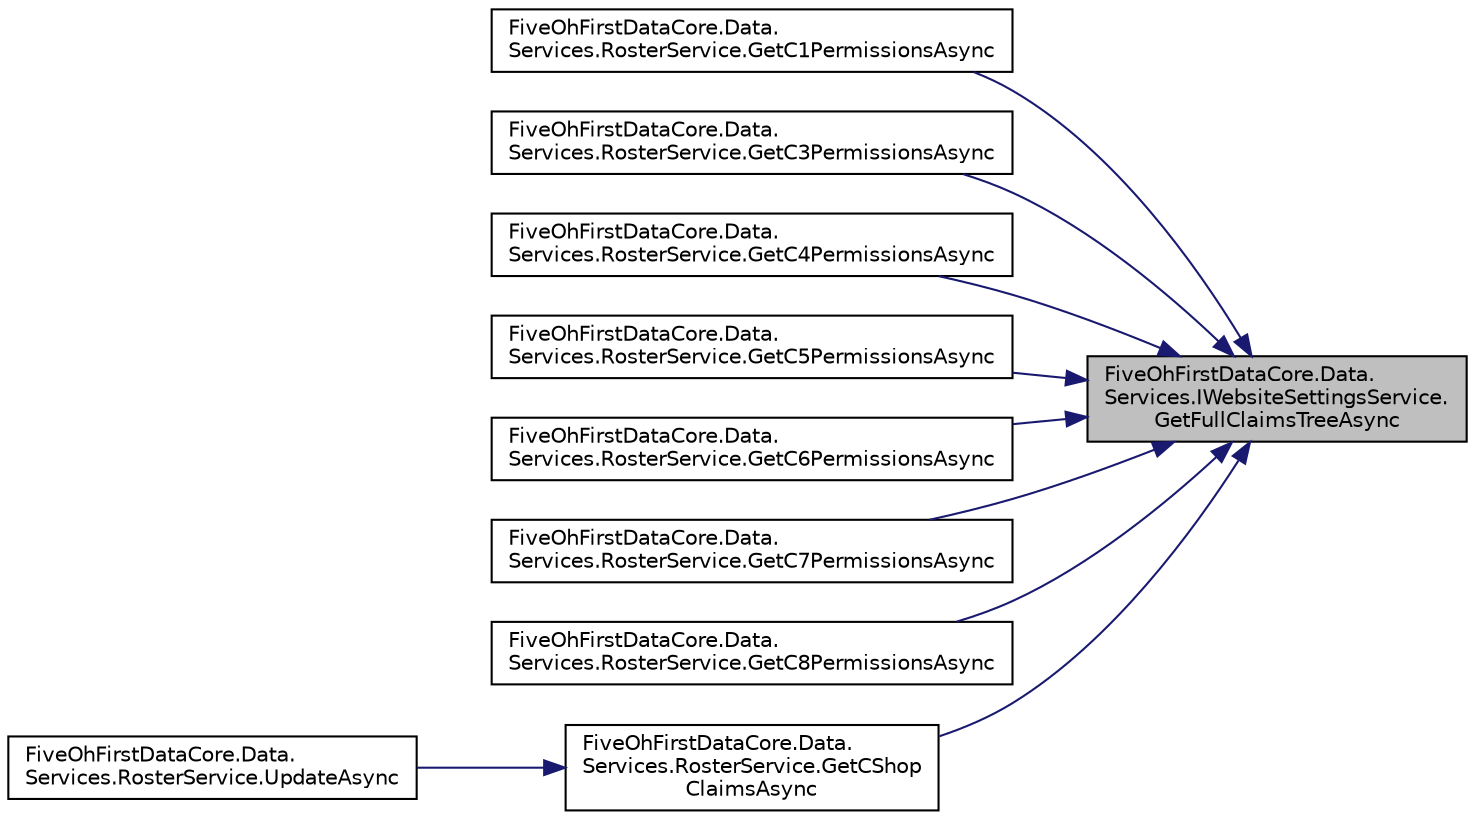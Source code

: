 digraph "FiveOhFirstDataCore.Data.Services.IWebsiteSettingsService.GetFullClaimsTreeAsync"
{
 // LATEX_PDF_SIZE
  edge [fontname="Helvetica",fontsize="10",labelfontname="Helvetica",labelfontsize="10"];
  node [fontname="Helvetica",fontsize="10",shape=record];
  rankdir="RL";
  Node1 [label="FiveOhFirstDataCore.Data.\lServices.IWebsiteSettingsService.\lGetFullClaimsTreeAsync",height=0.2,width=0.4,color="black", fillcolor="grey75", style="filled", fontcolor="black",tooltip="Get the full C-Shop claims tree from the database."];
  Node1 -> Node2 [dir="back",color="midnightblue",fontsize="10",style="solid",fontname="Helvetica"];
  Node2 [label="FiveOhFirstDataCore.Data.\lServices.RosterService.GetC1PermissionsAsync",height=0.2,width=0.4,color="black", fillcolor="white", style="filled",URL="$class_five_oh_first_data_core_1_1_data_1_1_services_1_1_roster_service.html#a7e0a5627128c3be521b9f9f1fddb84b6",tooltip="Get allowed access values for the provided claims  in C1."];
  Node1 -> Node3 [dir="back",color="midnightblue",fontsize="10",style="solid",fontname="Helvetica"];
  Node3 [label="FiveOhFirstDataCore.Data.\lServices.RosterService.GetC3PermissionsAsync",height=0.2,width=0.4,color="black", fillcolor="white", style="filled",URL="$class_five_oh_first_data_core_1_1_data_1_1_services_1_1_roster_service.html#acfc4cc38a88ae4757f9b8947430a47a0",tooltip="Get allowed access values for the provided claims  in C3."];
  Node1 -> Node4 [dir="back",color="midnightblue",fontsize="10",style="solid",fontname="Helvetica"];
  Node4 [label="FiveOhFirstDataCore.Data.\lServices.RosterService.GetC4PermissionsAsync",height=0.2,width=0.4,color="black", fillcolor="white", style="filled",URL="$class_five_oh_first_data_core_1_1_data_1_1_services_1_1_roster_service.html#a30ecd40bb07962f3c476f7a90f5e89c6",tooltip="Get allowed access values for the provided claims  in C4."];
  Node1 -> Node5 [dir="back",color="midnightblue",fontsize="10",style="solid",fontname="Helvetica"];
  Node5 [label="FiveOhFirstDataCore.Data.\lServices.RosterService.GetC5PermissionsAsync",height=0.2,width=0.4,color="black", fillcolor="white", style="filled",URL="$class_five_oh_first_data_core_1_1_data_1_1_services_1_1_roster_service.html#a4c524c1503d76eaf4ba0f39cca8456c5",tooltip="Get allowed access values for the provided claims  in C5."];
  Node1 -> Node6 [dir="back",color="midnightblue",fontsize="10",style="solid",fontname="Helvetica"];
  Node6 [label="FiveOhFirstDataCore.Data.\lServices.RosterService.GetC6PermissionsAsync",height=0.2,width=0.4,color="black", fillcolor="white", style="filled",URL="$class_five_oh_first_data_core_1_1_data_1_1_services_1_1_roster_service.html#a296a55c29554d875c6382845b9f3ad5b",tooltip="Get allowed access values for the provided claims  in C6."];
  Node1 -> Node7 [dir="back",color="midnightblue",fontsize="10",style="solid",fontname="Helvetica"];
  Node7 [label="FiveOhFirstDataCore.Data.\lServices.RosterService.GetC7PermissionsAsync",height=0.2,width=0.4,color="black", fillcolor="white", style="filled",URL="$class_five_oh_first_data_core_1_1_data_1_1_services_1_1_roster_service.html#a0fddd77546436756bf05de93e9c9f00f",tooltip="Get allowed access values for the provided claims  in C7."];
  Node1 -> Node8 [dir="back",color="midnightblue",fontsize="10",style="solid",fontname="Helvetica"];
  Node8 [label="FiveOhFirstDataCore.Data.\lServices.RosterService.GetC8PermissionsAsync",height=0.2,width=0.4,color="black", fillcolor="white", style="filled",URL="$class_five_oh_first_data_core_1_1_data_1_1_services_1_1_roster_service.html#ac585b59d4cbf4fa3f0f4e376773c1492",tooltip="Get allowed access values for the provided claims  in C8."];
  Node1 -> Node9 [dir="back",color="midnightblue",fontsize="10",style="solid",fontname="Helvetica"];
  Node9 [label="FiveOhFirstDataCore.Data.\lServices.RosterService.GetCShop\lClaimsAsync",height=0.2,width=0.4,color="black", fillcolor="white", style="filled",URL="$class_five_oh_first_data_core_1_1_data_1_1_services_1_1_roster_service.html#a130d48ef8ddf4f41c1dfc30d8cc3ba83",tooltip="Get the C-Shop claim data for the provided trooper."];
  Node9 -> Node10 [dir="back",color="midnightblue",fontsize="10",style="solid",fontname="Helvetica"];
  Node10 [label="FiveOhFirstDataCore.Data.\lServices.RosterService.UpdateAsync",height=0.2,width=0.4,color="black", fillcolor="white", style="filled",URL="$class_five_oh_first_data_core_1_1_data_1_1_services_1_1_roster_service.html#ac85ee7c91d57c520c1829e6228a36bc0",tooltip="Update a troopers 501st related data."];
}
